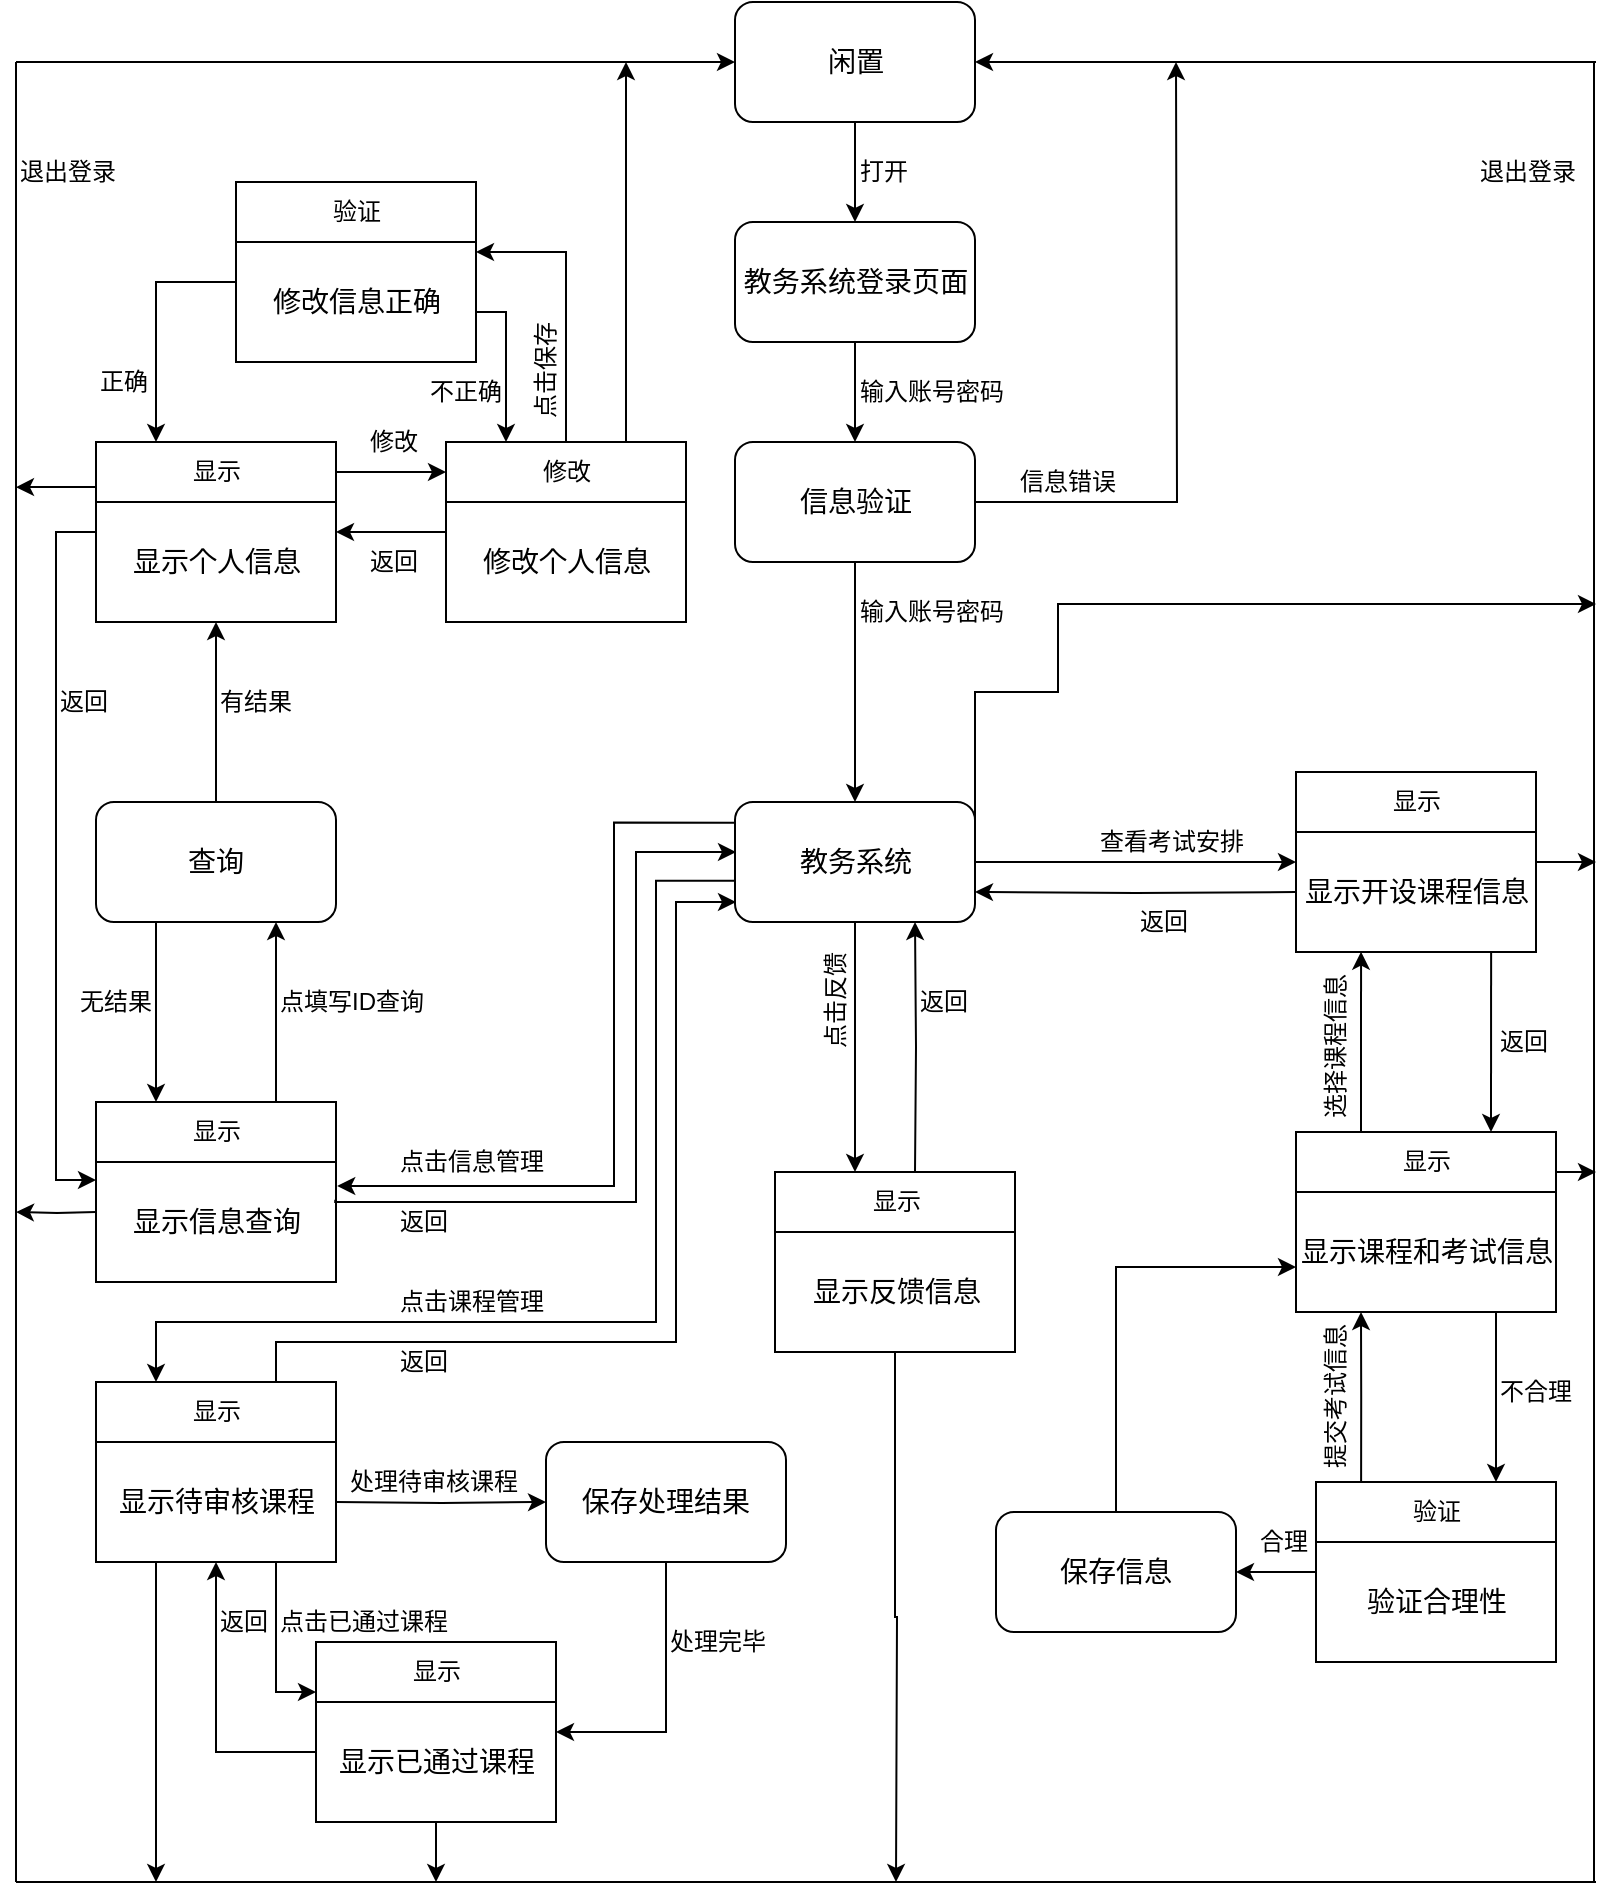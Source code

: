 <mxfile version="13.9.2" type="github"><diagram id="l8EoPeMpiLKktDauxpyL" name="Page-1"><mxGraphModel dx="1422" dy="763" grid="1" gridSize="10" guides="1" tooltips="1" connect="1" arrows="1" fold="1" page="1" pageScale="1" pageWidth="827" pageHeight="1169" math="0" shadow="0"><root><mxCell id="0"/><mxCell id="1" parent="0"/><mxCell id="6" style="edgeStyle=orthogonalEdgeStyle;rounded=0;orthogonalLoop=1;jettySize=auto;html=1;exitX=0.5;exitY=1;exitDx=0;exitDy=0;entryX=0.5;entryY=0;entryDx=0;entryDy=0;shadow=0;" parent="1" source="2" target="5" edge="1"><mxGeometry relative="1" as="geometry"><Array as="points"><mxPoint x="439.5" y="200"/><mxPoint x="439.5" y="200"/></Array></mxGeometry></mxCell><mxCell id="2" value="&lt;h3&gt;&lt;font&gt;&lt;span style=&quot;font-weight: normal&quot;&gt;闲置&lt;/span&gt;&lt;/font&gt;&lt;/h3&gt;" style="rounded=1;whiteSpace=wrap;html=1;shadow=0;" parent="1" vertex="1"><mxGeometry x="379.5" y="110" width="120" height="60" as="geometry"/></mxCell><mxCell id="8" style="edgeStyle=orthogonalEdgeStyle;rounded=0;orthogonalLoop=1;jettySize=auto;html=1;exitX=0.5;exitY=1;exitDx=0;exitDy=0;entryX=0.5;entryY=0;entryDx=0;entryDy=0;shadow=0;" parent="1" source="5" target="7" edge="1"><mxGeometry relative="1" as="geometry"/></mxCell><mxCell id="5" value="&lt;h3&gt;&lt;font&gt;&lt;span style=&quot;font-weight: normal&quot;&gt;教务系统登录页面&lt;/span&gt;&lt;/font&gt;&lt;/h3&gt;" style="rounded=1;whiteSpace=wrap;html=1;shadow=0;" parent="1" vertex="1"><mxGeometry x="379.5" y="220" width="120" height="60" as="geometry"/></mxCell><mxCell id="15" style="edgeStyle=orthogonalEdgeStyle;rounded=0;orthogonalLoop=1;jettySize=auto;html=1;exitX=0.5;exitY=1;exitDx=0;exitDy=0;entryX=0.5;entryY=0;entryDx=0;entryDy=0;shadow=0;" parent="1" source="7" target="14" edge="1"><mxGeometry relative="1" as="geometry"/></mxCell><mxCell id="yKE4LpvAJ2XlwBME3sCL-183" style="edgeStyle=orthogonalEdgeStyle;rounded=0;orthogonalLoop=1;jettySize=auto;html=1;exitX=1;exitY=0.5;exitDx=0;exitDy=0;shadow=0;" edge="1" parent="1" source="7"><mxGeometry relative="1" as="geometry"><mxPoint x="600" y="140" as="targetPoint"/></mxGeometry></mxCell><mxCell id="7" value="&lt;h3&gt;&lt;font&gt;&lt;span style=&quot;font-weight: normal&quot;&gt;信息验证&lt;/span&gt;&lt;/font&gt;&lt;/h3&gt;" style="rounded=1;whiteSpace=wrap;html=1;shadow=0;" parent="1" vertex="1"><mxGeometry x="379.5" y="330" width="120" height="60" as="geometry"/></mxCell><mxCell id="9" value="&lt;font&gt;打开&lt;/font&gt;" style="text;html=1;resizable=0;points=[];autosize=1;align=left;verticalAlign=top;spacingTop=-4;shadow=0;" parent="1" vertex="1"><mxGeometry x="439.5" y="185" width="40" height="20" as="geometry"/></mxCell><mxCell id="10" value="&lt;div&gt;&lt;font&gt;输入账号密码&lt;/font&gt;&lt;/div&gt;" style="text;html=1;resizable=0;points=[];autosize=1;align=left;verticalAlign=top;spacingTop=-4;shadow=0;" parent="1" vertex="1"><mxGeometry x="439.5" y="295" width="90" height="20" as="geometry"/></mxCell><mxCell id="13" value="&lt;div&gt;&lt;font&gt;信息错误&lt;/font&gt;&lt;/div&gt;" style="text;html=1;resizable=0;points=[];autosize=1;align=left;verticalAlign=top;spacingTop=-4;shadow=0;" parent="1" vertex="1"><mxGeometry x="519.5" y="340" width="60" height="20" as="geometry"/></mxCell><mxCell id="28" style="edgeStyle=orthogonalEdgeStyle;rounded=0;orthogonalLoop=1;jettySize=auto;html=1;exitX=1;exitY=0.5;exitDx=0;exitDy=0;entryX=0;entryY=0.5;entryDx=0;entryDy=0;shadow=0;" parent="1" source="14" edge="1"><mxGeometry relative="1" as="geometry"><mxPoint x="660" y="540" as="targetPoint"/></mxGeometry></mxCell><mxCell id="71" style="edgeStyle=orthogonalEdgeStyle;rounded=0;orthogonalLoop=1;jettySize=auto;html=1;exitX=1;exitY=0.25;exitDx=0;exitDy=0;shadow=0;" parent="1" source="14" edge="1"><mxGeometry relative="1" as="geometry"><mxPoint x="810" y="411" as="targetPoint"/><Array as="points"><mxPoint x="541" y="455"/><mxPoint x="541" y="411"/></Array></mxGeometry></mxCell><mxCell id="97" value="" style="edgeStyle=orthogonalEdgeStyle;rounded=0;orthogonalLoop=1;jettySize=auto;html=1;shadow=0;" parent="1" source="14" edge="1"><mxGeometry relative="1" as="geometry"><mxPoint x="439.5" y="695.0" as="targetPoint"/></mxGeometry></mxCell><mxCell id="114" style="edgeStyle=orthogonalEdgeStyle;rounded=0;orthogonalLoop=1;jettySize=auto;html=1;exitX=-0.004;exitY=0.172;exitDx=0;exitDy=0;exitPerimeter=0;shadow=0;entryX=1.005;entryY=0.588;entryDx=0;entryDy=0;entryPerimeter=0;" parent="1" source="14" target="yKE4LpvAJ2XlwBME3sCL-266" edge="1"><mxGeometry relative="1" as="geometry"><Array as="points"><mxPoint x="319" y="520"/><mxPoint x="319" y="702"/><mxPoint x="181" y="702"/></Array><mxPoint x="378" y="517" as="sourcePoint"/><mxPoint x="180" y="670" as="targetPoint"/></mxGeometry></mxCell><mxCell id="yKE4LpvAJ2XlwBME3sCL-256" style="edgeStyle=orthogonalEdgeStyle;rounded=0;orthogonalLoop=1;jettySize=auto;html=1;exitX=0;exitY=0.656;exitDx=0;exitDy=0;entryX=0.25;entryY=0;entryDx=0;entryDy=0;shadow=0;strokeColor=#000000;fontSize=14;fontColor=#000000;exitPerimeter=0;" edge="1" parent="1" source="14" target="yKE4LpvAJ2XlwBME3sCL-250"><mxGeometry relative="1" as="geometry"><Array as="points"><mxPoint x="340" y="549"/><mxPoint x="340" y="770"/><mxPoint x="90" y="770"/></Array></mxGeometry></mxCell><mxCell id="14" value="&lt;h3&gt;&lt;font&gt;&lt;span style=&quot;font-weight: normal&quot;&gt;教务系统&lt;/span&gt;&lt;/font&gt;&lt;/h3&gt;" style="rounded=1;whiteSpace=wrap;html=1;shadow=0;" parent="1" vertex="1"><mxGeometry x="379.5" y="510" width="120" height="60" as="geometry"/></mxCell><mxCell id="89" style="edgeStyle=orthogonalEdgeStyle;rounded=0;orthogonalLoop=1;jettySize=auto;html=1;exitX=0.75;exitY=0;exitDx=0;exitDy=0;entryX=0.75;entryY=1;entryDx=0;entryDy=0;shadow=0;" parent="1" target="14" edge="1"><mxGeometry relative="1" as="geometry"><mxPoint x="469.5" y="695.0" as="sourcePoint"/></mxGeometry></mxCell><mxCell id="16" value="&lt;div&gt;&lt;font&gt;输入账号密码&lt;/font&gt;&lt;/div&gt;" style="text;html=1;resizable=0;points=[];autosize=1;align=left;verticalAlign=top;spacingTop=-4;shadow=0;" parent="1" vertex="1"><mxGeometry x="439.5" y="405" width="90" height="20" as="geometry"/></mxCell><mxCell id="27" style="edgeStyle=orthogonalEdgeStyle;rounded=0;orthogonalLoop=1;jettySize=auto;html=1;exitX=0;exitY=0.75;exitDx=0;exitDy=0;entryX=1;entryY=0.75;entryDx=0;entryDy=0;shadow=0;" parent="1" target="14" edge="1"><mxGeometry relative="1" as="geometry"><mxPoint x="660" y="555" as="sourcePoint"/></mxGeometry></mxCell><mxCell id="65" style="edgeStyle=orthogonalEdgeStyle;rounded=0;orthogonalLoop=1;jettySize=auto;html=1;exitX=1;exitY=0.5;exitDx=0;exitDy=0;shadow=0;" parent="1" edge="1"><mxGeometry relative="1" as="geometry"><mxPoint x="810" y="695" as="targetPoint"/><mxPoint x="780" y="695" as="sourcePoint"/></mxGeometry></mxCell><mxCell id="34" value="" style="endArrow=none;html=1;shadow=0;" parent="1" edge="1"><mxGeometry width="50" height="50" relative="1" as="geometry"><mxPoint x="809" y="1050" as="sourcePoint"/><mxPoint x="809" y="140" as="targetPoint"/><Array as="points"><mxPoint x="809" y="561"/></Array></mxGeometry></mxCell><mxCell id="37" value="&lt;div&gt;&lt;font&gt;查看考试安排&lt;/font&gt;&lt;/div&gt;" style="text;html=1;resizable=0;points=[];autosize=1;align=left;verticalAlign=top;spacingTop=-4;shadow=0;" parent="1" vertex="1"><mxGeometry x="559.5" y="520" width="90" height="20" as="geometry"/></mxCell><mxCell id="38" value="&lt;div&gt;&lt;font&gt;返回&lt;/font&gt;&lt;/div&gt;" style="text;html=1;resizable=0;points=[];autosize=1;align=left;verticalAlign=top;spacingTop=-4;shadow=0;" parent="1" vertex="1"><mxGeometry x="579.5" y="560" width="40" height="20" as="geometry"/></mxCell><mxCell id="41" value="&lt;div&gt;&lt;font&gt;退出登录&lt;/font&gt;&lt;/div&gt;" style="text;html=1;resizable=0;points=[];autosize=1;align=left;verticalAlign=top;spacingTop=-4;shadow=0;" parent="1" vertex="1"><mxGeometry x="750" y="185" width="60" height="20" as="geometry"/></mxCell><mxCell id="63" value="&lt;div&gt;&lt;font&gt;返回&lt;/font&gt;&lt;/div&gt;" style="text;html=1;resizable=0;points=[];autosize=1;align=left;verticalAlign=top;spacingTop=-4;shadow=0;" parent="1" vertex="1"><mxGeometry x="760" y="620" width="40" height="20" as="geometry"/></mxCell><mxCell id="64" value="&lt;div&gt;&lt;font&gt;选择课程信息&lt;/font&gt;&lt;/div&gt;" style="text;html=1;resizable=0;points=[];autosize=1;align=left;verticalAlign=top;spacingTop=-4;horizontal=0;shadow=0;" parent="1" vertex="1"><mxGeometry x="670" y="650" width="90" height="20" as="geometry"/></mxCell><mxCell id="yKE4LpvAJ2XlwBME3sCL-144" value="" style="edgeStyle=orthogonalEdgeStyle;rounded=0;orthogonalLoop=1;jettySize=auto;html=1;shadow=0;exitX=0;exitY=0.5;exitDx=0;exitDy=0;" edge="1" parent="1" source="yKE4LpvAJ2XlwBME3sCL-237" target="80"><mxGeometry relative="1" as="geometry"><mxPoint x="660" y="900" as="sourcePoint"/><Array as="points"><mxPoint x="650" y="895"/><mxPoint x="650" y="895"/></Array></mxGeometry></mxCell><mxCell id="yKE4LpvAJ2XlwBME3sCL-235" style="edgeStyle=orthogonalEdgeStyle;rounded=0;orthogonalLoop=1;jettySize=auto;html=1;entryX=0.25;entryY=1;entryDx=0;entryDy=0;shadow=0;strokeColor=#000000;fontSize=14;fontColor=#000000;exitX=0.188;exitY=0.015;exitDx=0;exitDy=0;exitPerimeter=0;" edge="1" parent="1" source="yKE4LpvAJ2XlwBME3sCL-237" target="yKE4LpvAJ2XlwBME3sCL-230"><mxGeometry relative="1" as="geometry"><mxPoint x="693" y="845" as="sourcePoint"/><Array as="points"/></mxGeometry></mxCell><mxCell id="85" style="edgeStyle=orthogonalEdgeStyle;rounded=0;orthogonalLoop=1;jettySize=auto;html=1;exitX=0.5;exitY=0;exitDx=0;exitDy=0;shadow=0;entryX=0;entryY=0.75;entryDx=0;entryDy=0;" parent="1" source="80" target="yKE4LpvAJ2XlwBME3sCL-230" edge="1"><mxGeometry relative="1" as="geometry"><mxPoint x="570" y="725" as="targetPoint"/></mxGeometry></mxCell><mxCell id="80" value="&lt;h3&gt;&lt;span style=&quot;font-weight: normal&quot;&gt;保存信息&lt;/span&gt;&lt;/h3&gt;" style="rounded=1;whiteSpace=wrap;html=1;shadow=0;" parent="1" vertex="1"><mxGeometry x="510" y="865" width="120" height="60" as="geometry"/></mxCell><mxCell id="76" value="&lt;div&gt;&lt;font&gt;提交考试信息&lt;/font&gt;&lt;/div&gt;" style="text;html=1;resizable=0;points=[];autosize=1;align=left;verticalAlign=top;spacingTop=-4;horizontal=0;shadow=0;" parent="1" vertex="1"><mxGeometry x="670" y="765" width="30" height="80" as="geometry"/></mxCell><mxCell id="78" value="&lt;font&gt;不合理&lt;/font&gt;" style="text;html=1;resizable=0;points=[];autosize=1;align=left;verticalAlign=top;spacingTop=-4;shadow=0;" parent="1" vertex="1"><mxGeometry x="760" y="795" width="50" height="20" as="geometry"/></mxCell><mxCell id="82" value="&lt;font&gt;合理&lt;/font&gt;" style="text;html=1;resizable=0;points=[];autosize=1;align=left;verticalAlign=top;spacingTop=-4;shadow=0;" parent="1" vertex="1"><mxGeometry x="640" y="870" width="40" height="20" as="geometry"/></mxCell><mxCell id="90" value="&lt;div&gt;&lt;font&gt;点击反馈&lt;/font&gt;&lt;/div&gt;" style="text;html=1;resizable=0;points=[];autosize=1;align=left;verticalAlign=top;spacingTop=-4;horizontal=0;shadow=0;" parent="1" vertex="1"><mxGeometry x="420" y="585" width="30" height="50" as="geometry"/></mxCell><mxCell id="92" value="&lt;div&gt;&lt;font&gt;返回&lt;/font&gt;&lt;/div&gt;" style="text;html=1;resizable=0;points=[];autosize=1;align=left;verticalAlign=top;spacingTop=-4;shadow=0;" parent="1" vertex="1"><mxGeometry x="470" y="600" width="40" height="20" as="geometry"/></mxCell><mxCell id="yKE4LpvAJ2XlwBME3sCL-157" style="edgeStyle=orthogonalEdgeStyle;rounded=0;orthogonalLoop=1;jettySize=auto;html=1;exitX=1;exitY=0.5;exitDx=0;exitDy=0;shadow=0;" edge="1" parent="1" target="yKE4LpvAJ2XlwBME3sCL-154"><mxGeometry relative="1" as="geometry"><mxPoint x="180" y="860" as="sourcePoint"/></mxGeometry></mxCell><mxCell id="yKE4LpvAJ2XlwBME3sCL-162" style="edgeStyle=orthogonalEdgeStyle;rounded=0;orthogonalLoop=1;jettySize=auto;html=1;exitX=0.75;exitY=1;exitDx=0;exitDy=0;entryX=0;entryY=0.25;entryDx=0;entryDy=0;shadow=0;" edge="1" parent="1"><mxGeometry relative="1" as="geometry"><mxPoint x="150" y="890" as="sourcePoint"/><mxPoint x="170" y="955" as="targetPoint"/><Array as="points"><mxPoint x="150" y="955"/></Array></mxGeometry></mxCell><mxCell id="101" value="&lt;div&gt;&lt;font&gt;点击课程管理&lt;/font&gt;&lt;/div&gt;" style="text;html=1;resizable=0;points=[];autosize=1;align=left;verticalAlign=top;spacingTop=-4;shadow=0;" parent="1" vertex="1"><mxGeometry x="210" y="750" width="90" height="20" as="geometry"/></mxCell><mxCell id="105" value="&lt;div&gt;&lt;font&gt;返回&lt;/font&gt;&lt;/div&gt;" style="text;html=1;resizable=0;points=[];autosize=1;align=left;verticalAlign=top;spacingTop=-4;shadow=0;" parent="1" vertex="1"><mxGeometry x="210" y="780" width="40" height="20" as="geometry"/></mxCell><mxCell id="110" style="edgeStyle=orthogonalEdgeStyle;rounded=0;orthogonalLoop=1;jettySize=auto;html=1;shadow=0;exitX=0.997;exitY=0.945;exitDx=0;exitDy=0;exitPerimeter=0;" parent="1" source="yKE4LpvAJ2XlwBME3sCL-266" edge="1"><mxGeometry relative="1" as="geometry"><mxPoint x="380" y="535" as="targetPoint"/><Array as="points"><mxPoint x="180" y="710"/><mxPoint x="330" y="710"/><mxPoint x="330" y="535"/></Array><mxPoint x="180" y="695" as="sourcePoint"/></mxGeometry></mxCell><mxCell id="yKE4LpvAJ2XlwBME3sCL-119" style="edgeStyle=orthogonalEdgeStyle;rounded=0;orthogonalLoop=1;jettySize=auto;html=1;exitX=0.75;exitY=0;exitDx=0;exitDy=0;entryX=0.75;entryY=1;entryDx=0;entryDy=0;shadow=0;exitPerimeter=0;" edge="1" parent="1" source="yKE4LpvAJ2XlwBME3sCL-265" target="yKE4LpvAJ2XlwBME3sCL-116"><mxGeometry relative="1" as="geometry"><mxPoint x="150" y="655" as="sourcePoint"/></mxGeometry></mxCell><mxCell id="yKE4LpvAJ2XlwBME3sCL-172" style="edgeStyle=orthogonalEdgeStyle;rounded=0;orthogonalLoop=1;jettySize=auto;html=1;exitX=0;exitY=0.5;exitDx=0;exitDy=0;shadow=0;" edge="1" parent="1"><mxGeometry relative="1" as="geometry"><mxPoint x="20" y="715" as="targetPoint"/><mxPoint x="60" y="715" as="sourcePoint"/></mxGeometry></mxCell><mxCell id="115" value="&lt;div&gt;&lt;font&gt;点击信息管理&lt;/font&gt;&lt;/div&gt;" style="text;html=1;resizable=0;points=[];autosize=1;align=left;verticalAlign=top;spacingTop=-4;direction=east;horizontal=1;shadow=0;" parent="1" vertex="1"><mxGeometry x="210" y="680" width="90" height="20" as="geometry"/></mxCell><mxCell id="116" value="&lt;div&gt;&lt;font&gt;返回&lt;/font&gt;&lt;/div&gt;" style="text;html=1;resizable=0;points=[];autosize=1;align=left;verticalAlign=top;spacingTop=-4;shadow=0;" parent="1" vertex="1"><mxGeometry x="210" y="710" width="40" height="20" as="geometry"/></mxCell><mxCell id="yKE4LpvAJ2XlwBME3sCL-121" style="edgeStyle=orthogonalEdgeStyle;rounded=0;orthogonalLoop=1;jettySize=auto;html=1;exitX=0.25;exitY=1;exitDx=0;exitDy=0;entryX=0.25;entryY=0;entryDx=0;entryDy=0;shadow=0;" edge="1" parent="1" source="yKE4LpvAJ2XlwBME3sCL-116" target="yKE4LpvAJ2XlwBME3sCL-265"><mxGeometry relative="1" as="geometry"><mxPoint x="90" y="655" as="targetPoint"/></mxGeometry></mxCell><mxCell id="yKE4LpvAJ2XlwBME3sCL-127" value="" style="edgeStyle=orthogonalEdgeStyle;rounded=0;orthogonalLoop=1;jettySize=auto;html=1;shadow=0;" edge="1" parent="1" source="yKE4LpvAJ2XlwBME3sCL-116"><mxGeometry relative="1" as="geometry"><mxPoint x="120" y="420" as="targetPoint"/></mxGeometry></mxCell><mxCell id="yKE4LpvAJ2XlwBME3sCL-116" value="&lt;h3&gt;&lt;font&gt;&lt;span style=&quot;font-weight: normal&quot;&gt;查询&lt;/span&gt;&lt;/font&gt;&lt;/h3&gt;" style="rounded=1;whiteSpace=wrap;html=1;shadow=0;" vertex="1" parent="1"><mxGeometry x="60" y="510" width="120" height="60" as="geometry"/></mxCell><mxCell id="yKE4LpvAJ2XlwBME3sCL-122" value="&lt;div&gt;&lt;font&gt;点填写ID查询&lt;/font&gt;&lt;/div&gt;" style="text;html=1;resizable=0;points=[];autosize=1;align=left;verticalAlign=top;spacingTop=-4;horizontal=1;direction=south;shadow=0;" vertex="1" parent="1"><mxGeometry x="150" y="600" width="80" height="30" as="geometry"/></mxCell><mxCell id="yKE4LpvAJ2XlwBME3sCL-123" value="&lt;div&gt;&lt;font&gt;无结果&lt;/font&gt;&lt;/div&gt;" style="text;html=1;resizable=0;points=[];autosize=1;align=left;verticalAlign=top;spacingTop=-4;shadow=0;" vertex="1" parent="1"><mxGeometry x="50" y="600" width="50" height="20" as="geometry"/></mxCell><mxCell id="yKE4LpvAJ2XlwBME3sCL-128" value="&lt;div&gt;&lt;font&gt;有结果&lt;/font&gt;&lt;/div&gt;" style="text;html=1;resizable=0;points=[];autosize=1;align=left;verticalAlign=top;spacingTop=-4;shadow=0;" vertex="1" parent="1"><mxGeometry x="120" y="450" width="50" height="20" as="geometry"/></mxCell><mxCell id="yKE4LpvAJ2XlwBME3sCL-135" style="edgeStyle=orthogonalEdgeStyle;rounded=0;orthogonalLoop=1;jettySize=auto;html=1;exitX=1;exitY=0.25;exitDx=0;exitDy=0;entryX=0;entryY=0.25;entryDx=0;entryDy=0;shadow=0;" edge="1" parent="1"><mxGeometry relative="1" as="geometry"><mxPoint x="180" y="345" as="sourcePoint"/><mxPoint x="235" y="345" as="targetPoint"/></mxGeometry></mxCell><mxCell id="yKE4LpvAJ2XlwBME3sCL-176" style="edgeStyle=orthogonalEdgeStyle;rounded=0;orthogonalLoop=1;jettySize=auto;html=1;exitX=0;exitY=0.75;exitDx=0;exitDy=0;shadow=0;entryX=0;entryY=0.45;entryDx=0;entryDy=0;entryPerimeter=0;" edge="1" parent="1" target="yKE4LpvAJ2XlwBME3sCL-266"><mxGeometry relative="1" as="geometry"><mxPoint x="60" y="375" as="sourcePoint"/><mxPoint x="40" y="670" as="targetPoint"/><Array as="points"><mxPoint x="40" y="375"/><mxPoint x="40" y="699"/></Array></mxGeometry></mxCell><mxCell id="yKE4LpvAJ2XlwBME3sCL-136" style="edgeStyle=orthogonalEdgeStyle;rounded=0;orthogonalLoop=1;jettySize=auto;html=1;exitX=0;exitY=0.75;exitDx=0;exitDy=0;entryX=1;entryY=0.75;entryDx=0;entryDy=0;shadow=0;" edge="1" parent="1"><mxGeometry relative="1" as="geometry"><mxPoint x="235" y="375" as="sourcePoint"/><mxPoint x="180" y="375" as="targetPoint"/></mxGeometry></mxCell><mxCell id="yKE4LpvAJ2XlwBME3sCL-149" style="edgeStyle=orthogonalEdgeStyle;rounded=0;orthogonalLoop=1;jettySize=auto;html=1;exitX=0.5;exitY=0;exitDx=0;exitDy=0;entryX=1;entryY=0.25;entryDx=0;entryDy=0;shadow=0;" edge="1" parent="1"><mxGeometry relative="1" as="geometry"><mxPoint x="295" y="330" as="sourcePoint"/><mxPoint x="250" y="235" as="targetPoint"/><Array as="points"><mxPoint x="295" y="235"/></Array></mxGeometry></mxCell><mxCell id="yKE4LpvAJ2XlwBME3sCL-179" style="edgeStyle=orthogonalEdgeStyle;rounded=0;orthogonalLoop=1;jettySize=auto;html=1;exitX=0.75;exitY=0;exitDx=0;exitDy=0;shadow=0;" edge="1" parent="1"><mxGeometry relative="1" as="geometry"><mxPoint x="325" y="140" as="targetPoint"/><mxPoint x="325" y="330" as="sourcePoint"/></mxGeometry></mxCell><mxCell id="yKE4LpvAJ2XlwBME3sCL-137" value="&lt;div&gt;&lt;font&gt;返回&lt;/font&gt;&lt;/div&gt;" style="text;html=1;resizable=0;points=[];autosize=1;align=left;verticalAlign=top;spacingTop=-4;shadow=0;" vertex="1" parent="1"><mxGeometry x="195" y="380" width="40" height="20" as="geometry"/></mxCell><mxCell id="yKE4LpvAJ2XlwBME3sCL-138" value="&lt;div&gt;&lt;font&gt;修改&lt;/font&gt;&lt;/div&gt;" style="text;html=1;resizable=0;points=[];autosize=1;align=left;verticalAlign=top;spacingTop=-4;shadow=0;" vertex="1" parent="1"><mxGeometry x="195" y="320" width="40" height="20" as="geometry"/></mxCell><mxCell id="yKE4LpvAJ2XlwBME3sCL-145" style="edgeStyle=orthogonalEdgeStyle;rounded=0;orthogonalLoop=1;jettySize=auto;html=1;exitX=0;exitY=0.5;exitDx=0;exitDy=0;entryX=0.25;entryY=0;entryDx=0;entryDy=0;shadow=0;" edge="1" parent="1"><mxGeometry relative="1" as="geometry"><mxPoint x="130" y="250" as="sourcePoint"/><mxPoint x="90" y="330" as="targetPoint"/><Array as="points"><mxPoint x="90" y="250"/></Array></mxGeometry></mxCell><mxCell id="yKE4LpvAJ2XlwBME3sCL-147" style="edgeStyle=orthogonalEdgeStyle;rounded=0;orthogonalLoop=1;jettySize=auto;html=1;exitX=1;exitY=0.75;exitDx=0;exitDy=0;entryX=0.25;entryY=0;entryDx=0;entryDy=0;shadow=0;" edge="1" parent="1"><mxGeometry relative="1" as="geometry"><mxPoint x="250" y="265" as="sourcePoint"/><mxPoint x="265" y="330" as="targetPoint"/><Array as="points"><mxPoint x="265" y="265"/></Array></mxGeometry></mxCell><mxCell id="yKE4LpvAJ2XlwBME3sCL-150" value="&lt;div&gt;&lt;font&gt;不正确&lt;/font&gt;&lt;/div&gt;" style="text;html=1;resizable=0;points=[];autosize=1;align=left;verticalAlign=top;spacingTop=-4;shadow=0;" vertex="1" parent="1"><mxGeometry x="225" y="295" width="50" height="20" as="geometry"/></mxCell><mxCell id="yKE4LpvAJ2XlwBME3sCL-151" value="&lt;div&gt;&lt;font&gt;正确&lt;/font&gt;&lt;/div&gt;" style="text;html=1;resizable=0;points=[];autosize=1;align=left;verticalAlign=top;spacingTop=-4;shadow=0;" vertex="1" parent="1"><mxGeometry x="60" y="290" width="40" height="20" as="geometry"/></mxCell><mxCell id="yKE4LpvAJ2XlwBME3sCL-152" value="&lt;div&gt;&lt;font&gt;点击保存&lt;/font&gt;&lt;/div&gt;" style="text;html=1;resizable=0;points=[];autosize=1;align=left;verticalAlign=top;spacingTop=-4;horizontal=0;shadow=0;" vertex="1" parent="1"><mxGeometry x="275" y="300" width="60" height="20" as="geometry"/></mxCell><mxCell id="yKE4LpvAJ2XlwBME3sCL-160" style="edgeStyle=orthogonalEdgeStyle;rounded=0;orthogonalLoop=1;jettySize=auto;html=1;exitX=0.5;exitY=1;exitDx=0;exitDy=0;shadow=0;entryX=1;entryY=0.5;entryDx=0;entryDy=0;" edge="1" parent="1" source="yKE4LpvAJ2XlwBME3sCL-154" target="yKE4LpvAJ2XlwBME3sCL-273"><mxGeometry relative="1" as="geometry"><mxPoint x="300" y="950" as="targetPoint"/></mxGeometry></mxCell><mxCell id="yKE4LpvAJ2XlwBME3sCL-154" value="&lt;h3&gt;&lt;span style=&quot;font-weight: normal&quot;&gt;保存处理结果&lt;/span&gt;&lt;/h3&gt;" style="rounded=1;whiteSpace=wrap;html=1;shadow=0;" vertex="1" parent="1"><mxGeometry x="285" y="830" width="120" height="60" as="geometry"/></mxCell><mxCell id="yKE4LpvAJ2XlwBME3sCL-158" value="&lt;div&gt;&lt;font&gt;处理待审核课程&lt;/font&gt;&lt;/div&gt;" style="text;html=1;resizable=0;points=[];autosize=1;align=left;verticalAlign=top;spacingTop=-4;shadow=0;" vertex="1" parent="1"><mxGeometry x="185" y="840" width="100" height="20" as="geometry"/></mxCell><mxCell id="yKE4LpvAJ2XlwBME3sCL-163" style="edgeStyle=orthogonalEdgeStyle;rounded=0;orthogonalLoop=1;jettySize=auto;html=1;exitX=0;exitY=0.75;exitDx=0;exitDy=0;entryX=0.5;entryY=1;entryDx=0;entryDy=0;shadow=0;" edge="1" parent="1"><mxGeometry relative="1" as="geometry"><mxPoint x="170" y="985" as="sourcePoint"/><mxPoint x="120" y="890" as="targetPoint"/><Array as="points"><mxPoint x="120" y="985"/></Array></mxGeometry></mxCell><mxCell id="yKE4LpvAJ2XlwBME3sCL-161" value="&lt;div&gt;&lt;font&gt;处理完毕&lt;/font&gt;&lt;/div&gt;" style="text;html=1;resizable=0;points=[];autosize=1;align=left;verticalAlign=top;spacingTop=-4;shadow=0;" vertex="1" parent="1"><mxGeometry x="345" y="920" width="60" height="20" as="geometry"/></mxCell><mxCell id="yKE4LpvAJ2XlwBME3sCL-165" value="&lt;div&gt;&lt;font&gt;点击已通过课程&lt;/font&gt;&lt;/div&gt;" style="text;html=1;resizable=0;points=[];autosize=1;align=left;verticalAlign=top;spacingTop=-4;shadow=0;" vertex="1" parent="1"><mxGeometry x="150" y="910" width="100" height="20" as="geometry"/></mxCell><mxCell id="yKE4LpvAJ2XlwBME3sCL-166" value="&lt;div&gt;&lt;font&gt;返回&lt;/font&gt;&lt;/div&gt;" style="text;html=1;resizable=0;points=[];autosize=1;align=left;verticalAlign=top;spacingTop=-4;shadow=0;" vertex="1" parent="1"><mxGeometry x="120" y="910" width="40" height="20" as="geometry"/></mxCell><mxCell id="yKE4LpvAJ2XlwBME3sCL-167" value="" style="endArrow=none;html=1;shadow=0;" edge="1" parent="1"><mxGeometry width="50" height="50" relative="1" as="geometry"><mxPoint x="20" y="1050" as="sourcePoint"/><mxPoint x="810" y="1050" as="targetPoint"/></mxGeometry></mxCell><mxCell id="yKE4LpvAJ2XlwBME3sCL-171" value="" style="endArrow=none;html=1;shadow=0;" edge="1" parent="1"><mxGeometry width="50" height="50" relative="1" as="geometry"><mxPoint x="20" y="1050" as="sourcePoint"/><mxPoint x="20" y="140" as="targetPoint"/></mxGeometry></mxCell><mxCell id="yKE4LpvAJ2XlwBME3sCL-173" value="" style="endArrow=classic;html=1;entryX=0;entryY=0.5;entryDx=0;entryDy=0;shadow=0;" edge="1" parent="1" target="2"><mxGeometry width="50" height="50" relative="1" as="geometry"><mxPoint x="20" y="140" as="sourcePoint"/><mxPoint x="185" y="120" as="targetPoint"/></mxGeometry></mxCell><mxCell id="yKE4LpvAJ2XlwBME3sCL-177" value="&lt;div&gt;&lt;font&gt;返回&lt;/font&gt;&lt;/div&gt;" style="text;html=1;resizable=0;points=[];autosize=1;align=left;verticalAlign=top;spacingTop=-4;shadow=0;" vertex="1" parent="1"><mxGeometry x="40" y="450" width="40" height="20" as="geometry"/></mxCell><mxCell id="yKE4LpvAJ2XlwBME3sCL-180" value="&lt;div&gt;&lt;font&gt;退出登录&lt;/font&gt;&lt;/div&gt;" style="text;html=1;resizable=0;points=[];autosize=1;align=left;verticalAlign=top;spacingTop=-4;shadow=0;" vertex="1" parent="1"><mxGeometry x="20" y="185" width="60" height="20" as="geometry"/></mxCell><mxCell id="yKE4LpvAJ2XlwBME3sCL-182" value="" style="endArrow=classic;html=1;entryX=1;entryY=0.5;entryDx=0;entryDy=0;shadow=0;" edge="1" parent="1" target="2"><mxGeometry width="50" height="50" relative="1" as="geometry"><mxPoint x="810" y="140" as="sourcePoint"/><mxPoint x="675" y="295" as="targetPoint"/></mxGeometry></mxCell><mxCell id="yKE4LpvAJ2XlwBME3sCL-208" value="显示" style="swimlane;fontStyle=0;align=center;verticalAlign=middle;childLayout=stackLayout;horizontal=1;startSize=30;horizontalStack=0;resizeParent=1;resizeParentMax=0;resizeLast=0;collapsible=0;marginBottom=0;html=1;rounded=0;shadow=0;glass=0;labelBackgroundColor=none;sketch=0;fontColor=#000000;swimlaneFillColor=none;expand=1;connectable=1;allowArrows=1;editable=1;resizeWidth=0;" vertex="1" parent="1"><mxGeometry x="660" y="495" width="120" height="90" as="geometry"/></mxCell><mxCell id="yKE4LpvAJ2XlwBME3sCL-220" value="&amp;nbsp; " style="text;html=1;align=center;verticalAlign=middle;resizable=0;points=[];autosize=1;fontSize=14;fontColor=#000000;" vertex="1" parent="yKE4LpvAJ2XlwBME3sCL-208"><mxGeometry y="30" width="120" height="20" as="geometry"/></mxCell><mxCell id="yKE4LpvAJ2XlwBME3sCL-214" value="&lt;font style=&quot;font-size: 14px;&quot;&gt;显示开设课程信息&lt;/font&gt;" style="text;html=1;align=center;verticalAlign=middle;resizable=0;points=[];autosize=1;fontColor=#000000;fontSize=14;horizontal=1;" vertex="1" parent="yKE4LpvAJ2XlwBME3sCL-208"><mxGeometry y="50" width="120" height="20" as="geometry"/></mxCell><mxCell id="yKE4LpvAJ2XlwBME3sCL-216" value="&amp;nbsp; " style="text;html=1;align=center;verticalAlign=middle;resizable=0;points=[];autosize=1;fontSize=14;fontColor=#000000;" vertex="1" parent="yKE4LpvAJ2XlwBME3sCL-208"><mxGeometry y="70" width="120" height="20" as="geometry"/></mxCell><mxCell id="yKE4LpvAJ2XlwBME3sCL-227" value="" style="endArrow=classic;html=1;shadow=0;strokeColor=#000000;fontSize=14;fontColor=#000000;exitX=0.813;exitY=0.992;exitDx=0;exitDy=0;entryX=0.75;entryY=0;entryDx=0;entryDy=0;exitPerimeter=0;" edge="1" parent="1" source="yKE4LpvAJ2XlwBME3sCL-216" target="yKE4LpvAJ2XlwBME3sCL-230"><mxGeometry width="50" height="50" relative="1" as="geometry"><mxPoint x="740" y="590" as="sourcePoint"/><mxPoint x="750" y="660" as="targetPoint"/></mxGeometry></mxCell><mxCell id="yKE4LpvAJ2XlwBME3sCL-229" value="" style="endArrow=classic;html=1;shadow=0;strokeColor=#000000;fontSize=14;fontColor=#000000;exitX=1;exitY=0.5;exitDx=0;exitDy=0;" edge="1" parent="1" source="yKE4LpvAJ2XlwBME3sCL-208"><mxGeometry width="50" height="50" relative="1" as="geometry"><mxPoint x="781" y="535" as="sourcePoint"/><mxPoint x="810" y="540" as="targetPoint"/></mxGeometry></mxCell><mxCell id="yKE4LpvAJ2XlwBME3sCL-241" style="edgeStyle=orthogonalEdgeStyle;rounded=0;orthogonalLoop=1;jettySize=auto;html=1;exitX=0.25;exitY=0;exitDx=0;exitDy=0;entryX=0.271;entryY=0.992;entryDx=0;entryDy=0;entryPerimeter=0;shadow=0;strokeColor=#000000;fontSize=14;fontColor=#000000;" edge="1" parent="1" source="yKE4LpvAJ2XlwBME3sCL-230" target="yKE4LpvAJ2XlwBME3sCL-216"><mxGeometry relative="1" as="geometry"/></mxCell><mxCell id="yKE4LpvAJ2XlwBME3sCL-244" style="edgeStyle=orthogonalEdgeStyle;rounded=0;orthogonalLoop=1;jettySize=auto;html=1;exitX=0.75;exitY=1;exitDx=0;exitDy=0;entryX=0.75;entryY=0;entryDx=0;entryDy=0;shadow=0;strokeColor=#000000;fontSize=14;fontColor=#000000;" edge="1" parent="1" source="yKE4LpvAJ2XlwBME3sCL-230" target="yKE4LpvAJ2XlwBME3sCL-237"><mxGeometry relative="1" as="geometry"><Array as="points"><mxPoint x="760" y="765"/></Array></mxGeometry></mxCell><mxCell id="yKE4LpvAJ2XlwBME3sCL-230" value="显示" style="swimlane;fontStyle=0;align=center;verticalAlign=middle;childLayout=stackLayout;horizontal=1;startSize=30;horizontalStack=0;resizeParent=1;resizeParentMax=0;resizeLast=0;collapsible=0;marginBottom=0;html=1;rounded=0;shadow=0;glass=0;labelBackgroundColor=none;sketch=0;fontColor=#000000;swimlaneFillColor=none;expand=1;connectable=1;allowArrows=1;editable=1;resizeWidth=0;" vertex="1" parent="1"><mxGeometry x="660" y="675" width="130" height="90" as="geometry"/></mxCell><mxCell id="yKE4LpvAJ2XlwBME3sCL-231" value="&amp;nbsp; " style="text;html=1;align=center;verticalAlign=middle;resizable=0;points=[];autosize=1;fontSize=14;fontColor=#000000;" vertex="1" parent="yKE4LpvAJ2XlwBME3sCL-230"><mxGeometry y="30" width="130" height="20" as="geometry"/></mxCell><mxCell id="yKE4LpvAJ2XlwBME3sCL-232" value="&lt;font style=&quot;font-size: 14px&quot;&gt;显示课程和考试信息&lt;/font&gt;" style="text;html=1;align=center;verticalAlign=middle;resizable=0;points=[];autosize=1;fontColor=#000000;fontSize=14;horizontal=1;" vertex="1" parent="yKE4LpvAJ2XlwBME3sCL-230"><mxGeometry y="50" width="130" height="20" as="geometry"/></mxCell><mxCell id="yKE4LpvAJ2XlwBME3sCL-233" value="&amp;nbsp; " style="text;html=1;align=center;verticalAlign=middle;resizable=0;points=[];autosize=1;fontSize=14;fontColor=#000000;" vertex="1" parent="yKE4LpvAJ2XlwBME3sCL-230"><mxGeometry y="70" width="130" height="20" as="geometry"/></mxCell><mxCell id="yKE4LpvAJ2XlwBME3sCL-237" value="验证" style="swimlane;fontStyle=0;align=center;verticalAlign=middle;childLayout=stackLayout;horizontal=1;startSize=30;horizontalStack=0;resizeParent=1;resizeParentMax=0;resizeLast=0;collapsible=0;marginBottom=0;html=1;rounded=0;shadow=0;glass=0;labelBackgroundColor=none;sketch=0;fontColor=#000000;swimlaneFillColor=none;expand=1;connectable=1;allowArrows=1;editable=1;resizeWidth=0;" vertex="1" parent="1"><mxGeometry x="670" y="850" width="120" height="90" as="geometry"/></mxCell><mxCell id="yKE4LpvAJ2XlwBME3sCL-238" value="&amp;nbsp; " style="text;html=1;align=center;verticalAlign=middle;resizable=0;points=[];autosize=1;fontSize=14;fontColor=#000000;" vertex="1" parent="yKE4LpvAJ2XlwBME3sCL-237"><mxGeometry y="30" width="120" height="20" as="geometry"/></mxCell><mxCell id="yKE4LpvAJ2XlwBME3sCL-239" value="验证合理性" style="text;html=1;align=center;verticalAlign=middle;resizable=0;points=[];autosize=1;fontColor=#000000;fontSize=14;horizontal=1;" vertex="1" parent="yKE4LpvAJ2XlwBME3sCL-237"><mxGeometry y="50" width="120" height="20" as="geometry"/></mxCell><mxCell id="yKE4LpvAJ2XlwBME3sCL-240" value="&amp;nbsp; " style="text;html=1;align=center;verticalAlign=middle;resizable=0;points=[];autosize=1;fontSize=14;fontColor=#000000;" vertex="1" parent="yKE4LpvAJ2XlwBME3sCL-237"><mxGeometry y="70" width="120" height="20" as="geometry"/></mxCell><mxCell id="yKE4LpvAJ2XlwBME3sCL-249" style="edgeStyle=orthogonalEdgeStyle;rounded=0;orthogonalLoop=1;jettySize=auto;html=1;exitX=0.5;exitY=1;exitDx=0;exitDy=0;shadow=0;strokeColor=#000000;fontSize=14;fontColor=#000000;" edge="1" parent="1" source="yKE4LpvAJ2XlwBME3sCL-245"><mxGeometry relative="1" as="geometry"><mxPoint x="460" y="1050" as="targetPoint"/></mxGeometry></mxCell><mxCell id="yKE4LpvAJ2XlwBME3sCL-245" value="显示" style="swimlane;fontStyle=0;align=center;verticalAlign=middle;childLayout=stackLayout;horizontal=1;startSize=30;horizontalStack=0;resizeParent=1;resizeParentMax=0;resizeLast=0;collapsible=0;marginBottom=0;html=1;rounded=0;shadow=0;glass=0;labelBackgroundColor=none;sketch=0;fontColor=#000000;swimlaneFillColor=none;expand=1;connectable=1;allowArrows=1;editable=1;resizeWidth=0;" vertex="1" parent="1"><mxGeometry x="399.5" y="695" width="120" height="90" as="geometry"/></mxCell><mxCell id="yKE4LpvAJ2XlwBME3sCL-246" value="&amp;nbsp; " style="text;html=1;align=center;verticalAlign=middle;resizable=0;points=[];autosize=1;fontSize=14;fontColor=#000000;" vertex="1" parent="yKE4LpvAJ2XlwBME3sCL-245"><mxGeometry y="30" width="120" height="20" as="geometry"/></mxCell><mxCell id="yKE4LpvAJ2XlwBME3sCL-247" value="显示反馈信息" style="text;html=1;align=center;verticalAlign=middle;resizable=0;points=[];autosize=1;fontColor=#000000;fontSize=14;horizontal=1;" vertex="1" parent="yKE4LpvAJ2XlwBME3sCL-245"><mxGeometry y="50" width="120" height="20" as="geometry"/></mxCell><mxCell id="yKE4LpvAJ2XlwBME3sCL-248" value="&amp;nbsp; " style="text;html=1;align=center;verticalAlign=middle;resizable=0;points=[];autosize=1;fontSize=14;fontColor=#000000;" vertex="1" parent="yKE4LpvAJ2XlwBME3sCL-245"><mxGeometry y="70" width="120" height="20" as="geometry"/></mxCell><mxCell id="yKE4LpvAJ2XlwBME3sCL-254" style="edgeStyle=orthogonalEdgeStyle;rounded=0;orthogonalLoop=1;jettySize=auto;html=1;exitX=0.75;exitY=0;exitDx=0;exitDy=0;shadow=0;strokeColor=#000000;fontSize=14;fontColor=#000000;" edge="1" parent="1" source="yKE4LpvAJ2XlwBME3sCL-250"><mxGeometry relative="1" as="geometry"><mxPoint x="380" y="560" as="targetPoint"/><Array as="points"><mxPoint x="150" y="780"/><mxPoint x="350" y="780"/><mxPoint x="350" y="560"/></Array></mxGeometry></mxCell><mxCell id="yKE4LpvAJ2XlwBME3sCL-250" value="显示" style="swimlane;fontStyle=0;align=center;verticalAlign=middle;childLayout=stackLayout;horizontal=1;startSize=30;horizontalStack=0;resizeParent=1;resizeParentMax=0;resizeLast=0;collapsible=0;marginBottom=0;html=1;rounded=0;shadow=0;glass=0;labelBackgroundColor=none;sketch=0;fontColor=#000000;swimlaneFillColor=none;expand=1;connectable=1;allowArrows=1;editable=1;resizeWidth=0;" vertex="1" parent="1"><mxGeometry x="60" y="800" width="120" height="90" as="geometry"/></mxCell><mxCell id="yKE4LpvAJ2XlwBME3sCL-251" value="&amp;nbsp; " style="text;html=1;align=center;verticalAlign=middle;resizable=0;points=[];autosize=1;fontSize=14;fontColor=#000000;" vertex="1" parent="yKE4LpvAJ2XlwBME3sCL-250"><mxGeometry y="30" width="120" height="20" as="geometry"/></mxCell><mxCell id="yKE4LpvAJ2XlwBME3sCL-252" value="显示待审核课程" style="text;html=1;align=center;verticalAlign=middle;resizable=0;points=[];autosize=1;fontColor=#000000;fontSize=14;horizontal=1;" vertex="1" parent="yKE4LpvAJ2XlwBME3sCL-250"><mxGeometry y="50" width="120" height="20" as="geometry"/></mxCell><mxCell id="yKE4LpvAJ2XlwBME3sCL-253" value="&amp;nbsp; " style="text;html=1;align=center;verticalAlign=middle;resizable=0;points=[];autosize=1;fontSize=14;fontColor=#000000;" vertex="1" parent="yKE4LpvAJ2XlwBME3sCL-250"><mxGeometry y="70" width="120" height="20" as="geometry"/></mxCell><mxCell id="yKE4LpvAJ2XlwBME3sCL-169" style="edgeStyle=orthogonalEdgeStyle;rounded=0;orthogonalLoop=1;jettySize=auto;html=1;exitX=0.25;exitY=1;exitDx=0;exitDy=0;shadow=0;" edge="1" parent="yKE4LpvAJ2XlwBME3sCL-250"><mxGeometry relative="1" as="geometry"><mxPoint x="30" y="250" as="targetPoint"/><mxPoint x="30" y="90" as="sourcePoint"/></mxGeometry></mxCell><mxCell id="yKE4LpvAJ2XlwBME3sCL-265" value="显示" style="swimlane;fontStyle=0;align=center;verticalAlign=middle;childLayout=stackLayout;horizontal=1;startSize=30;horizontalStack=0;resizeParent=1;resizeParentMax=0;resizeLast=0;collapsible=0;marginBottom=0;html=1;rounded=0;shadow=0;glass=0;labelBackgroundColor=none;sketch=0;fontColor=#000000;swimlaneFillColor=none;expand=1;connectable=1;allowArrows=1;editable=1;resizeWidth=0;" vertex="1" parent="1"><mxGeometry x="60" y="660" width="120" height="90" as="geometry"/></mxCell><mxCell id="yKE4LpvAJ2XlwBME3sCL-266" value="&amp;nbsp; " style="text;html=1;align=center;verticalAlign=middle;resizable=0;points=[];autosize=1;fontSize=14;fontColor=#000000;" vertex="1" parent="yKE4LpvAJ2XlwBME3sCL-265"><mxGeometry y="30" width="120" height="20" as="geometry"/></mxCell><mxCell id="yKE4LpvAJ2XlwBME3sCL-267" value="显示信息查询" style="text;html=1;align=center;verticalAlign=middle;resizable=0;points=[];autosize=1;fontColor=#000000;fontSize=14;horizontal=1;" vertex="1" parent="yKE4LpvAJ2XlwBME3sCL-265"><mxGeometry y="50" width="120" height="20" as="geometry"/></mxCell><mxCell id="yKE4LpvAJ2XlwBME3sCL-268" value="&amp;nbsp; " style="text;html=1;align=center;verticalAlign=middle;resizable=0;points=[];autosize=1;fontSize=14;fontColor=#000000;" vertex="1" parent="yKE4LpvAJ2XlwBME3sCL-265"><mxGeometry y="70" width="120" height="20" as="geometry"/></mxCell><mxCell id="yKE4LpvAJ2XlwBME3sCL-278" style="edgeStyle=orthogonalEdgeStyle;rounded=0;orthogonalLoop=1;jettySize=auto;html=1;exitX=0.5;exitY=1;exitDx=0;exitDy=0;shadow=0;strokeColor=#000000;fontSize=14;fontColor=#000000;" edge="1" parent="1" source="yKE4LpvAJ2XlwBME3sCL-273"><mxGeometry relative="1" as="geometry"><mxPoint x="230" y="1050" as="targetPoint"/></mxGeometry></mxCell><mxCell id="yKE4LpvAJ2XlwBME3sCL-273" value="显示" style="swimlane;fontStyle=0;align=center;verticalAlign=middle;childLayout=stackLayout;horizontal=1;startSize=30;horizontalStack=0;resizeParent=1;resizeParentMax=0;resizeLast=0;collapsible=0;marginBottom=0;html=1;rounded=0;shadow=0;glass=0;labelBackgroundColor=none;sketch=0;fontColor=#000000;swimlaneFillColor=none;expand=1;connectable=1;allowArrows=1;editable=1;resizeWidth=0;" vertex="1" parent="1"><mxGeometry x="170" y="930" width="120" height="90" as="geometry"/></mxCell><mxCell id="yKE4LpvAJ2XlwBME3sCL-274" value="&amp;nbsp; " style="text;html=1;align=center;verticalAlign=middle;resizable=0;points=[];autosize=1;fontSize=14;fontColor=#000000;" vertex="1" parent="yKE4LpvAJ2XlwBME3sCL-273"><mxGeometry y="30" width="120" height="20" as="geometry"/></mxCell><mxCell id="yKE4LpvAJ2XlwBME3sCL-275" value="显示已通过课程" style="text;html=1;align=center;verticalAlign=middle;resizable=0;points=[];autosize=1;fontColor=#000000;fontSize=14;horizontal=1;" vertex="1" parent="yKE4LpvAJ2XlwBME3sCL-273"><mxGeometry y="50" width="120" height="20" as="geometry"/></mxCell><mxCell id="yKE4LpvAJ2XlwBME3sCL-276" value="&amp;nbsp; " style="text;html=1;align=center;verticalAlign=middle;resizable=0;points=[];autosize=1;fontSize=14;fontColor=#000000;" vertex="1" parent="yKE4LpvAJ2XlwBME3sCL-273"><mxGeometry y="70" width="120" height="20" as="geometry"/></mxCell><mxCell id="yKE4LpvAJ2XlwBME3sCL-284" style="edgeStyle=orthogonalEdgeStyle;rounded=0;orthogonalLoop=1;jettySize=auto;html=1;exitX=0;exitY=0.25;exitDx=0;exitDy=0;shadow=0;strokeColor=#000000;fontSize=14;fontColor=#000000;" edge="1" parent="1" source="yKE4LpvAJ2XlwBME3sCL-279"><mxGeometry relative="1" as="geometry"><mxPoint x="20" y="352.571" as="targetPoint"/></mxGeometry></mxCell><mxCell id="yKE4LpvAJ2XlwBME3sCL-279" value="显示" style="swimlane;fontStyle=0;align=center;verticalAlign=middle;childLayout=stackLayout;horizontal=1;startSize=30;horizontalStack=0;resizeParent=1;resizeParentMax=0;resizeLast=0;collapsible=0;marginBottom=0;html=1;rounded=0;shadow=0;glass=0;labelBackgroundColor=none;sketch=0;fontColor=#000000;swimlaneFillColor=none;expand=1;connectable=1;allowArrows=1;editable=1;resizeWidth=0;" vertex="1" parent="1"><mxGeometry x="60" y="330" width="120" height="90" as="geometry"/></mxCell><mxCell id="yKE4LpvAJ2XlwBME3sCL-280" value="&amp;nbsp; " style="text;html=1;align=center;verticalAlign=middle;resizable=0;points=[];autosize=1;fontSize=14;fontColor=#000000;" vertex="1" parent="yKE4LpvAJ2XlwBME3sCL-279"><mxGeometry y="30" width="120" height="20" as="geometry"/></mxCell><mxCell id="yKE4LpvAJ2XlwBME3sCL-281" value="显示个人信息" style="text;html=1;align=center;verticalAlign=middle;resizable=0;points=[];autosize=1;fontColor=#000000;fontSize=14;horizontal=1;" vertex="1" parent="yKE4LpvAJ2XlwBME3sCL-279"><mxGeometry y="50" width="120" height="20" as="geometry"/></mxCell><mxCell id="yKE4LpvAJ2XlwBME3sCL-282" value="&amp;nbsp; " style="text;html=1;align=center;verticalAlign=middle;resizable=0;points=[];autosize=1;fontSize=14;fontColor=#000000;" vertex="1" parent="yKE4LpvAJ2XlwBME3sCL-279"><mxGeometry y="70" width="120" height="20" as="geometry"/></mxCell><mxCell id="yKE4LpvAJ2XlwBME3sCL-290" value="修改" style="swimlane;fontStyle=0;align=center;verticalAlign=middle;childLayout=stackLayout;horizontal=1;startSize=30;horizontalStack=0;resizeParent=1;resizeParentMax=0;resizeLast=0;collapsible=0;marginBottom=0;html=1;rounded=0;shadow=0;glass=0;labelBackgroundColor=none;sketch=0;fontColor=#000000;swimlaneFillColor=none;expand=1;connectable=1;allowArrows=1;editable=1;resizeWidth=0;" vertex="1" parent="1"><mxGeometry x="235" y="330" width="120" height="90" as="geometry"/></mxCell><mxCell id="yKE4LpvAJ2XlwBME3sCL-291" value="&amp;nbsp; " style="text;html=1;align=center;verticalAlign=middle;resizable=0;points=[];autosize=1;fontSize=14;fontColor=#000000;" vertex="1" parent="yKE4LpvAJ2XlwBME3sCL-290"><mxGeometry y="30" width="120" height="20" as="geometry"/></mxCell><mxCell id="yKE4LpvAJ2XlwBME3sCL-292" value="修改个人信息" style="text;html=1;align=center;verticalAlign=middle;resizable=0;points=[];autosize=1;fontColor=#000000;fontSize=14;horizontal=1;" vertex="1" parent="yKE4LpvAJ2XlwBME3sCL-290"><mxGeometry y="50" width="120" height="20" as="geometry"/></mxCell><mxCell id="yKE4LpvAJ2XlwBME3sCL-293" value="&amp;nbsp; " style="text;html=1;align=center;verticalAlign=middle;resizable=0;points=[];autosize=1;fontSize=14;fontColor=#000000;" vertex="1" parent="yKE4LpvAJ2XlwBME3sCL-290"><mxGeometry y="70" width="120" height="20" as="geometry"/></mxCell><mxCell id="yKE4LpvAJ2XlwBME3sCL-294" value="验证" style="swimlane;fontStyle=0;align=center;verticalAlign=middle;childLayout=stackLayout;horizontal=1;startSize=30;horizontalStack=0;resizeParent=1;resizeParentMax=0;resizeLast=0;collapsible=0;marginBottom=0;html=1;rounded=0;shadow=0;glass=0;labelBackgroundColor=none;sketch=0;fontColor=#000000;swimlaneFillColor=none;expand=1;connectable=1;allowArrows=1;editable=1;resizeWidth=0;" vertex="1" parent="1"><mxGeometry x="130" y="200" width="120" height="90" as="geometry"/></mxCell><mxCell id="yKE4LpvAJ2XlwBME3sCL-295" value="&amp;nbsp; " style="text;html=1;align=center;verticalAlign=middle;resizable=0;points=[];autosize=1;fontSize=14;fontColor=#000000;" vertex="1" parent="yKE4LpvAJ2XlwBME3sCL-294"><mxGeometry y="30" width="120" height="20" as="geometry"/></mxCell><mxCell id="yKE4LpvAJ2XlwBME3sCL-296" value="修改信息正确" style="text;html=1;align=center;verticalAlign=middle;resizable=0;points=[];autosize=1;fontColor=#000000;fontSize=14;horizontal=1;" vertex="1" parent="yKE4LpvAJ2XlwBME3sCL-294"><mxGeometry y="50" width="120" height="20" as="geometry"/></mxCell><mxCell id="yKE4LpvAJ2XlwBME3sCL-297" value="&amp;nbsp; " style="text;html=1;align=center;verticalAlign=middle;resizable=0;points=[];autosize=1;fontSize=14;fontColor=#000000;" vertex="1" parent="yKE4LpvAJ2XlwBME3sCL-294"><mxGeometry y="70" width="120" height="20" as="geometry"/></mxCell></root></mxGraphModel></diagram></mxfile>
